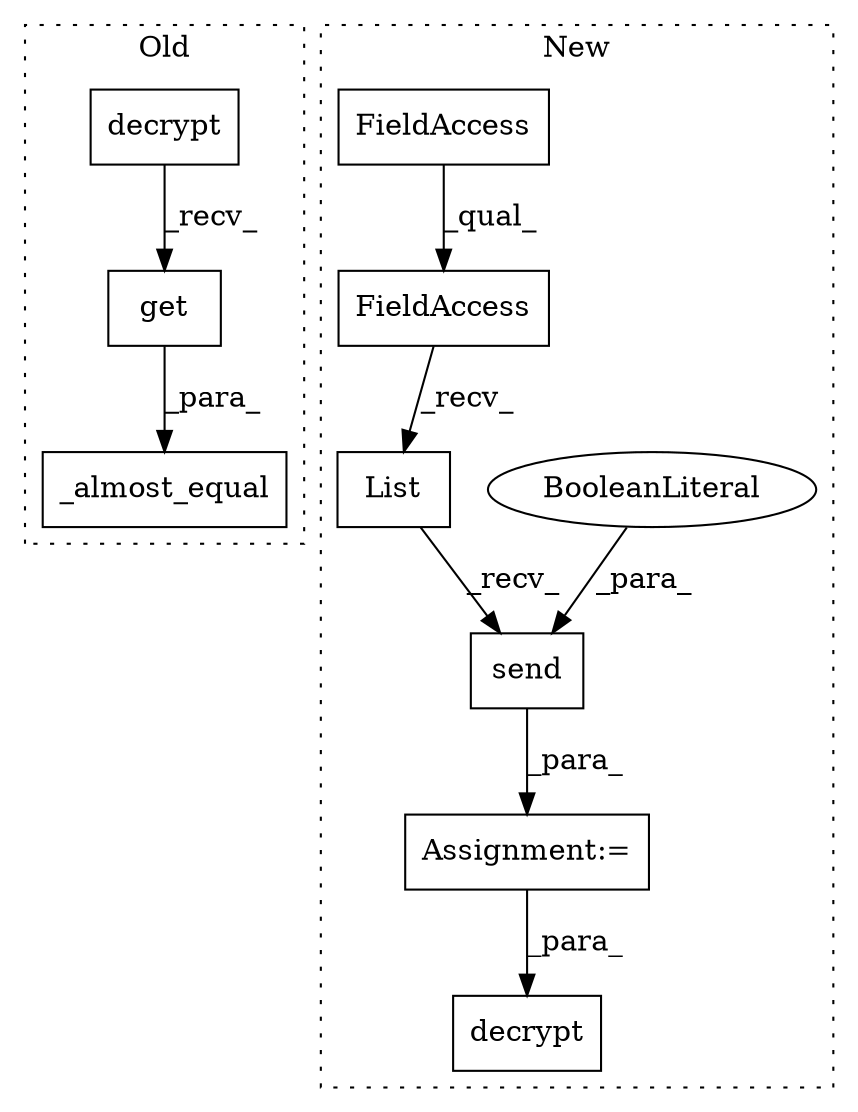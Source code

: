 digraph G {
subgraph cluster0 {
1 [label="decrypt" a="32" s="5048" l="9" shape="box"];
3 [label="_almost_equal" a="32" s="5069,5098" l="14,1" shape="box"];
4 [label="get" a="32" s="5058" l="5" shape="box"];
label = "Old";
style="dotted";
}
subgraph cluster1 {
2 [label="send" a="32" s="4954,4968" l="5,1" shape="box"];
5 [label="BooleanLiteral" a="9" s="4964" l="4" shape="ellipse"];
6 [label="List" a="32" s="4945,4952" l="5,1" shape="box"];
7 [label="FieldAccess" a="22" s="4929" l="15" shape="box"];
8 [label="FieldAccess" a="22" s="4929" l="8" shape="box"];
9 [label="decrypt" a="32" s="5242,5268" l="8,1" shape="box"];
10 [label="Assignment:=" a="7" s="4928" l="1" shape="box"];
label = "New";
style="dotted";
}
1 -> 4 [label="_recv_"];
2 -> 10 [label="_para_"];
4 -> 3 [label="_para_"];
5 -> 2 [label="_para_"];
6 -> 2 [label="_recv_"];
7 -> 6 [label="_recv_"];
8 -> 7 [label="_qual_"];
10 -> 9 [label="_para_"];
}